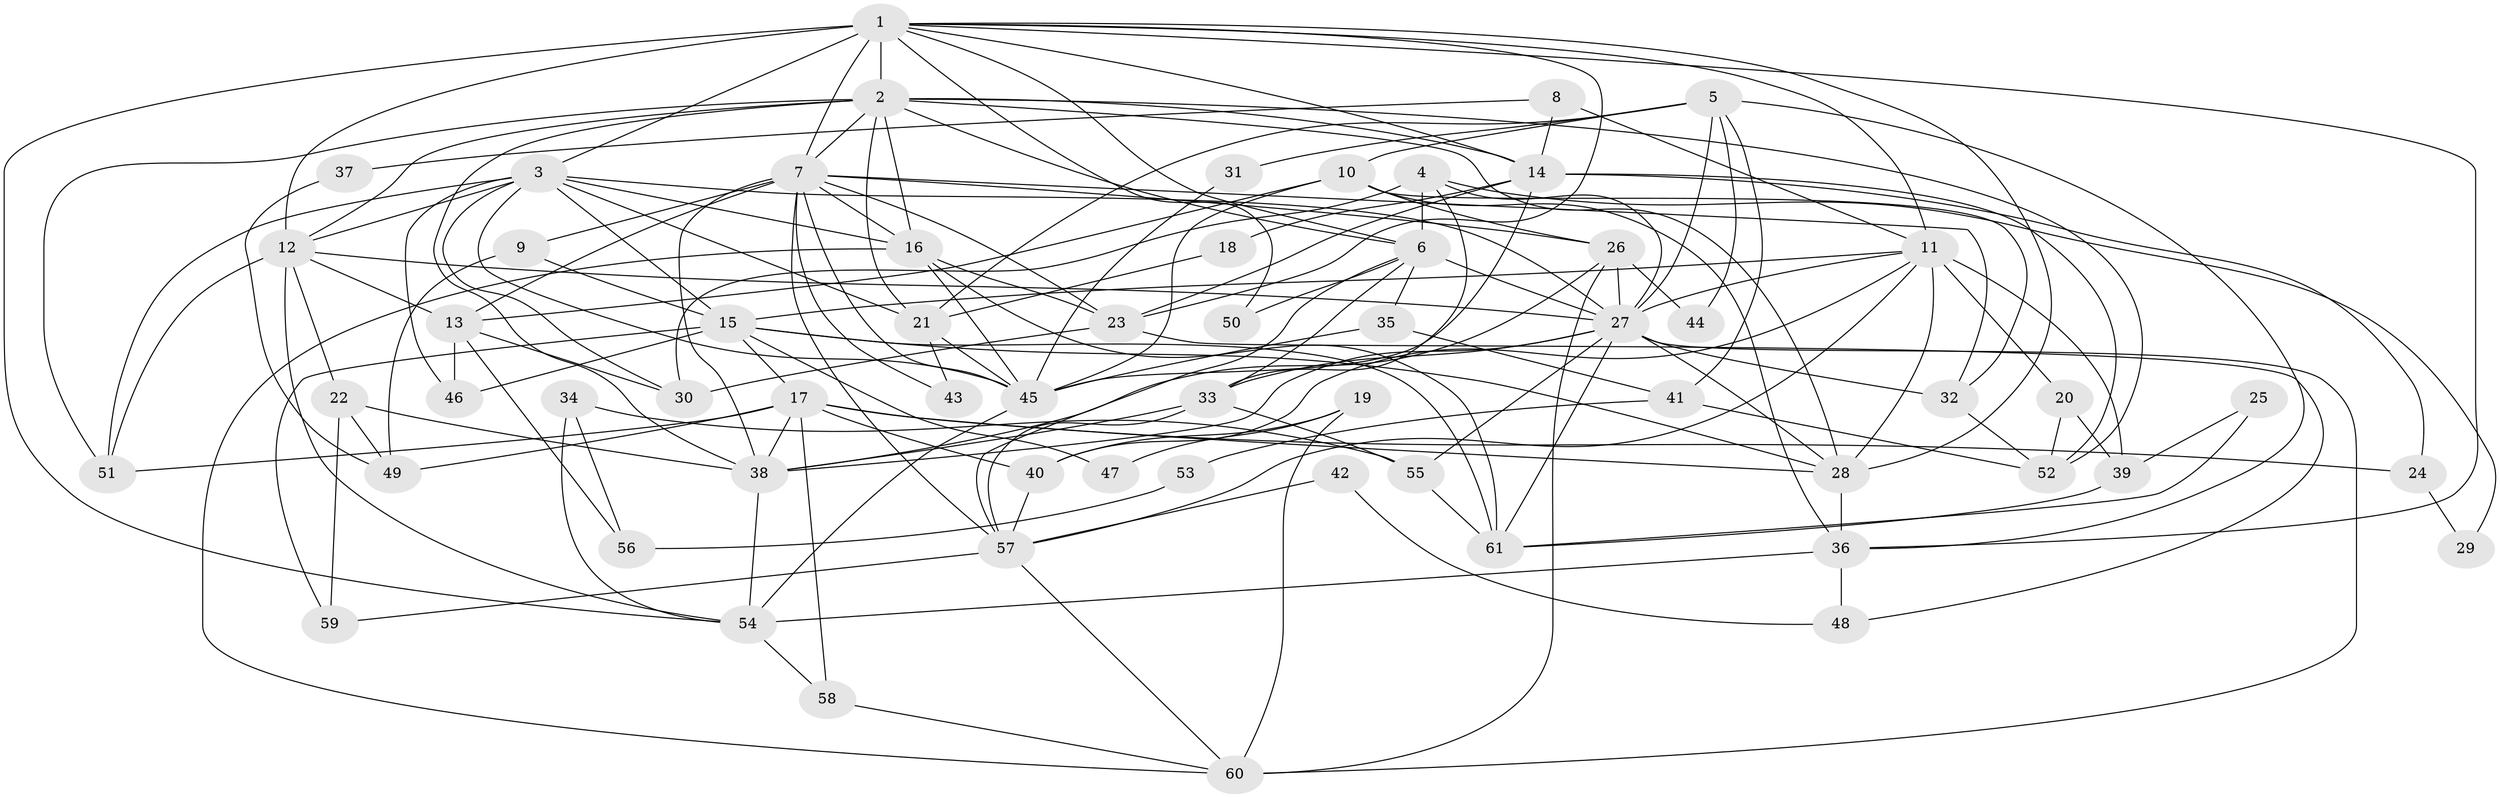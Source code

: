 // original degree distribution, {7: 0.049586776859504134, 5: 0.17355371900826447, 6: 0.09917355371900827, 4: 0.2396694214876033, 2: 0.1652892561983471, 3: 0.256198347107438, 8: 0.01652892561983471}
// Generated by graph-tools (version 1.1) at 2025/51/03/04/25 22:51:19]
// undirected, 61 vertices, 160 edges
graph export_dot {
  node [color=gray90,style=filled];
  1;
  2;
  3;
  4;
  5;
  6;
  7;
  8;
  9;
  10;
  11;
  12;
  13;
  14;
  15;
  16;
  17;
  18;
  19;
  20;
  21;
  22;
  23;
  24;
  25;
  26;
  27;
  28;
  29;
  30;
  31;
  32;
  33;
  34;
  35;
  36;
  37;
  38;
  39;
  40;
  41;
  42;
  43;
  44;
  45;
  46;
  47;
  48;
  49;
  50;
  51;
  52;
  53;
  54;
  55;
  56;
  57;
  58;
  59;
  60;
  61;
  1 -- 2 [weight=1.0];
  1 -- 3 [weight=1.0];
  1 -- 6 [weight=1.0];
  1 -- 7 [weight=2.0];
  1 -- 11 [weight=1.0];
  1 -- 12 [weight=3.0];
  1 -- 14 [weight=1.0];
  1 -- 23 [weight=1.0];
  1 -- 28 [weight=1.0];
  1 -- 36 [weight=1.0];
  1 -- 50 [weight=1.0];
  1 -- 54 [weight=1.0];
  2 -- 6 [weight=1.0];
  2 -- 7 [weight=1.0];
  2 -- 12 [weight=1.0];
  2 -- 14 [weight=1.0];
  2 -- 16 [weight=1.0];
  2 -- 21 [weight=1.0];
  2 -- 28 [weight=1.0];
  2 -- 38 [weight=1.0];
  2 -- 51 [weight=1.0];
  2 -- 52 [weight=1.0];
  3 -- 12 [weight=1.0];
  3 -- 15 [weight=1.0];
  3 -- 16 [weight=1.0];
  3 -- 21 [weight=1.0];
  3 -- 27 [weight=1.0];
  3 -- 30 [weight=1.0];
  3 -- 45 [weight=1.0];
  3 -- 46 [weight=1.0];
  3 -- 51 [weight=1.0];
  4 -- 6 [weight=2.0];
  4 -- 27 [weight=1.0];
  4 -- 29 [weight=1.0];
  4 -- 30 [weight=1.0];
  4 -- 33 [weight=1.0];
  5 -- 10 [weight=1.0];
  5 -- 21 [weight=1.0];
  5 -- 27 [weight=1.0];
  5 -- 31 [weight=1.0];
  5 -- 36 [weight=1.0];
  5 -- 41 [weight=1.0];
  5 -- 44 [weight=1.0];
  6 -- 27 [weight=1.0];
  6 -- 33 [weight=1.0];
  6 -- 35 [weight=1.0];
  6 -- 50 [weight=1.0];
  6 -- 57 [weight=1.0];
  7 -- 9 [weight=1.0];
  7 -- 13 [weight=1.0];
  7 -- 16 [weight=1.0];
  7 -- 23 [weight=1.0];
  7 -- 26 [weight=1.0];
  7 -- 32 [weight=1.0];
  7 -- 38 [weight=3.0];
  7 -- 43 [weight=1.0];
  7 -- 45 [weight=1.0];
  7 -- 57 [weight=1.0];
  8 -- 11 [weight=2.0];
  8 -- 14 [weight=1.0];
  8 -- 37 [weight=1.0];
  9 -- 15 [weight=1.0];
  9 -- 49 [weight=1.0];
  10 -- 13 [weight=1.0];
  10 -- 26 [weight=1.0];
  10 -- 32 [weight=1.0];
  10 -- 36 [weight=1.0];
  10 -- 45 [weight=2.0];
  11 -- 15 [weight=1.0];
  11 -- 20 [weight=1.0];
  11 -- 27 [weight=1.0];
  11 -- 28 [weight=1.0];
  11 -- 39 [weight=1.0];
  11 -- 40 [weight=1.0];
  11 -- 57 [weight=1.0];
  12 -- 13 [weight=1.0];
  12 -- 22 [weight=1.0];
  12 -- 27 [weight=1.0];
  12 -- 51 [weight=1.0];
  12 -- 54 [weight=1.0];
  13 -- 30 [weight=1.0];
  13 -- 46 [weight=1.0];
  13 -- 56 [weight=1.0];
  14 -- 18 [weight=1.0];
  14 -- 23 [weight=1.0];
  14 -- 24 [weight=1.0];
  14 -- 45 [weight=1.0];
  14 -- 52 [weight=1.0];
  15 -- 17 [weight=1.0];
  15 -- 28 [weight=1.0];
  15 -- 46 [weight=1.0];
  15 -- 47 [weight=1.0];
  15 -- 59 [weight=1.0];
  15 -- 61 [weight=1.0];
  16 -- 23 [weight=1.0];
  16 -- 45 [weight=1.0];
  16 -- 60 [weight=1.0];
  16 -- 61 [weight=1.0];
  17 -- 24 [weight=1.0];
  17 -- 28 [weight=1.0];
  17 -- 38 [weight=1.0];
  17 -- 40 [weight=1.0];
  17 -- 49 [weight=1.0];
  17 -- 51 [weight=1.0];
  17 -- 58 [weight=1.0];
  18 -- 21 [weight=1.0];
  19 -- 40 [weight=1.0];
  19 -- 47 [weight=1.0];
  19 -- 60 [weight=1.0];
  20 -- 39 [weight=1.0];
  20 -- 52 [weight=1.0];
  21 -- 43 [weight=1.0];
  21 -- 45 [weight=1.0];
  22 -- 38 [weight=1.0];
  22 -- 49 [weight=1.0];
  22 -- 59 [weight=1.0];
  23 -- 30 [weight=1.0];
  23 -- 48 [weight=1.0];
  24 -- 29 [weight=1.0];
  25 -- 39 [weight=1.0];
  25 -- 61 [weight=1.0];
  26 -- 27 [weight=1.0];
  26 -- 38 [weight=1.0];
  26 -- 44 [weight=1.0];
  26 -- 60 [weight=1.0];
  27 -- 28 [weight=1.0];
  27 -- 32 [weight=2.0];
  27 -- 33 [weight=2.0];
  27 -- 38 [weight=4.0];
  27 -- 55 [weight=2.0];
  27 -- 60 [weight=1.0];
  27 -- 61 [weight=1.0];
  28 -- 36 [weight=2.0];
  31 -- 45 [weight=1.0];
  32 -- 52 [weight=1.0];
  33 -- 38 [weight=2.0];
  33 -- 55 [weight=1.0];
  33 -- 57 [weight=1.0];
  34 -- 54 [weight=1.0];
  34 -- 55 [weight=1.0];
  34 -- 56 [weight=1.0];
  35 -- 41 [weight=1.0];
  35 -- 45 [weight=1.0];
  36 -- 48 [weight=1.0];
  36 -- 54 [weight=1.0];
  37 -- 49 [weight=1.0];
  38 -- 54 [weight=1.0];
  39 -- 61 [weight=1.0];
  40 -- 57 [weight=1.0];
  41 -- 52 [weight=1.0];
  41 -- 53 [weight=1.0];
  42 -- 48 [weight=1.0];
  42 -- 57 [weight=1.0];
  45 -- 54 [weight=1.0];
  53 -- 56 [weight=1.0];
  54 -- 58 [weight=1.0];
  55 -- 61 [weight=1.0];
  57 -- 59 [weight=1.0];
  57 -- 60 [weight=1.0];
  58 -- 60 [weight=1.0];
}
